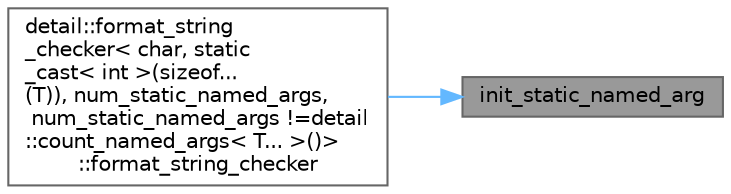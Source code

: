 digraph "init_static_named_arg"
{
 // LATEX_PDF_SIZE
  bgcolor="transparent";
  edge [fontname=Helvetica,fontsize=10,labelfontname=Helvetica,labelfontsize=10];
  node [fontname=Helvetica,fontsize=10,shape=box,height=0.2,width=0.4];
  rankdir="RL";
  Node1 [id="Node000001",label="init_static_named_arg",height=0.2,width=0.4,color="gray40", fillcolor="grey60", style="filled", fontcolor="black",tooltip=" "];
  Node1 -> Node2 [id="edge1_Node000001_Node000002",dir="back",color="steelblue1",style="solid",tooltip=" "];
  Node2 [id="Node000002",label="detail::format_string\l_checker\< char, static\l_cast\< int \>(sizeof...\l(T)), num_static_named_args,\l num_static_named_args !=detail\l::count_named_args\< T... \>()\>\l::format_string_checker",height=0.2,width=0.4,color="grey40", fillcolor="white", style="filled",URL="$classdetail_1_1format__string__checker.html#a1fb7d3a19c511fca6e49df7c47d417ca",tooltip=" "];
}
